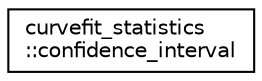digraph "Graphical Class Hierarchy"
{
  edge [fontname="Helvetica",fontsize="10",labelfontname="Helvetica",labelfontsize="10"];
  node [fontname="Helvetica",fontsize="10",shape=record];
  rankdir="LR";
  Node1 [label="curvefit_statistics\l::confidence_interval",height=0.2,width=0.4,color="black", fillcolor="white", style="filled",URL="$interfacecurvefit__statistics_1_1confidence__interval.html",tooltip="Computes the confidence interval based upon a standard normal distribution. "];
}
